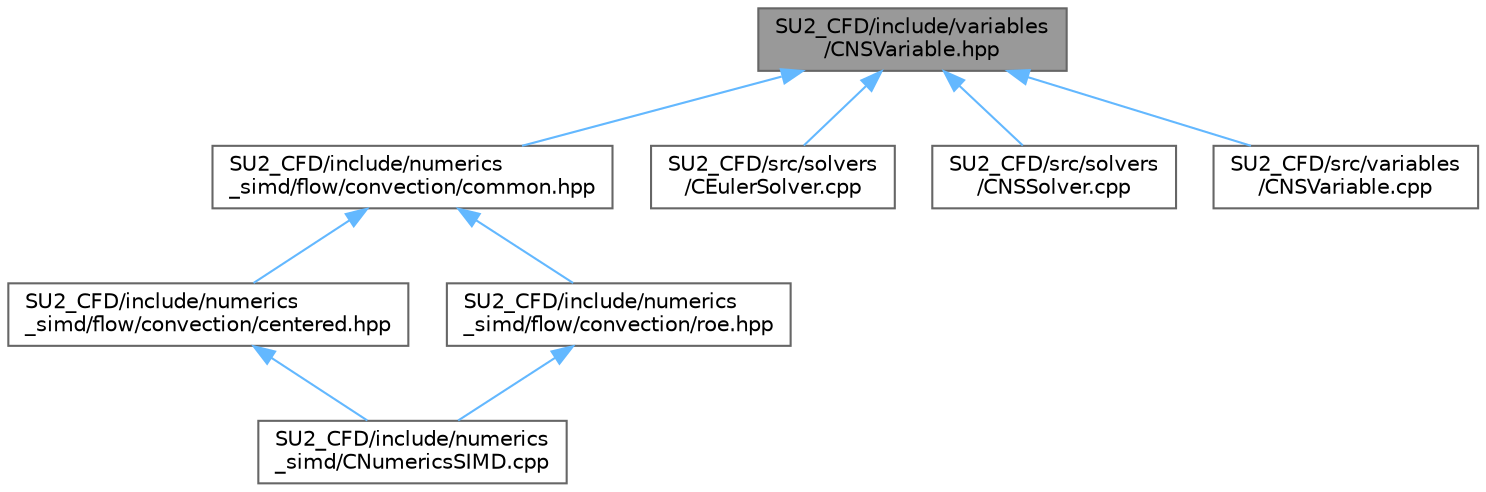 digraph "SU2_CFD/include/variables/CNSVariable.hpp"
{
 // LATEX_PDF_SIZE
  bgcolor="transparent";
  edge [fontname=Helvetica,fontsize=10,labelfontname=Helvetica,labelfontsize=10];
  node [fontname=Helvetica,fontsize=10,shape=box,height=0.2,width=0.4];
  Node1 [id="Node000001",label="SU2_CFD/include/variables\l/CNSVariable.hpp",height=0.2,width=0.4,color="gray40", fillcolor="grey60", style="filled", fontcolor="black",tooltip="Class for defining the variables of the compressible Navier-Stokes solver."];
  Node1 -> Node2 [id="edge1_Node000001_Node000002",dir="back",color="steelblue1",style="solid",tooltip=" "];
  Node2 [id="Node000002",label="SU2_CFD/include/numerics\l_simd/flow/convection/common.hpp",height=0.2,width=0.4,color="grey40", fillcolor="white", style="filled",URL="$convection_2common_8hpp.html",tooltip="Common convection-related methods."];
  Node2 -> Node3 [id="edge2_Node000002_Node000003",dir="back",color="steelblue1",style="solid",tooltip=" "];
  Node3 [id="Node000003",label="SU2_CFD/include/numerics\l_simd/flow/convection/centered.hpp",height=0.2,width=0.4,color="grey40", fillcolor="white", style="filled",URL="$simd_2flow_2convection_2centered_8hpp.html",tooltip="Centered convective schemes."];
  Node3 -> Node4 [id="edge3_Node000003_Node000004",dir="back",color="steelblue1",style="solid",tooltip=" "];
  Node4 [id="Node000004",label="SU2_CFD/include/numerics\l_simd/CNumericsSIMD.cpp",height=0.2,width=0.4,color="grey40", fillcolor="white", style="filled",URL="$CNumericsSIMD_8cpp.html",tooltip=" "];
  Node2 -> Node5 [id="edge4_Node000002_Node000005",dir="back",color="steelblue1",style="solid",tooltip=" "];
  Node5 [id="Node000005",label="SU2_CFD/include/numerics\l_simd/flow/convection/roe.hpp",height=0.2,width=0.4,color="grey40", fillcolor="white", style="filled",URL="$simd_2flow_2convection_2roe_8hpp.html",tooltip="Roe-family of convective schemes."];
  Node5 -> Node4 [id="edge5_Node000005_Node000004",dir="back",color="steelblue1",style="solid",tooltip=" "];
  Node1 -> Node6 [id="edge6_Node000001_Node000006",dir="back",color="steelblue1",style="solid",tooltip=" "];
  Node6 [id="Node000006",label="SU2_CFD/src/solvers\l/CEulerSolver.cpp",height=0.2,width=0.4,color="grey40", fillcolor="white", style="filled",URL="$CEulerSolver_8cpp.html",tooltip="Main subroutines for solving Finite-Volume Euler flow problems."];
  Node1 -> Node7 [id="edge7_Node000001_Node000007",dir="back",color="steelblue1",style="solid",tooltip=" "];
  Node7 [id="Node000007",label="SU2_CFD/src/solvers\l/CNSSolver.cpp",height=0.2,width=0.4,color="grey40", fillcolor="white", style="filled",URL="$CNSSolver_8cpp.html",tooltip="Main subroutines for solving Finite-Volume Navier-Stokes flow problems."];
  Node1 -> Node8 [id="edge8_Node000001_Node000008",dir="back",color="steelblue1",style="solid",tooltip=" "];
  Node8 [id="Node000008",label="SU2_CFD/src/variables\l/CNSVariable.cpp",height=0.2,width=0.4,color="grey40", fillcolor="white", style="filled",URL="$CNSVariable_8cpp.html",tooltip="Definition of the solution fields."];
}
